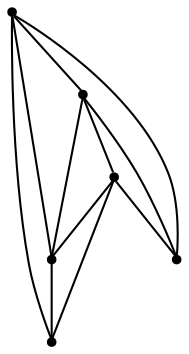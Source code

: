 graph {
  node [shape=point,comment="{\"directed\":false,\"doi\":\"10.1007/978-3-662-45803-7_25\",\"figure\":\"4\"}"]

  v0 [pos="928.38076793837,1867.3759666962617"]
  v1 [pos="1131.1519754858066,1681.48277160267"]
  v2 [pos="844.8914307758488,1805.4185231999465"]
  v3 [pos="677.9001588676456,1681.48277160267"]
  v4 [pos="940.3060346280379,1764.1092776880346"]
  v5 [pos="904.5260989888048,2073.934026013334"]

  v0 -- v1 [id="-1",pos="928.38076793837,1867.3759666962617 945.8235533678616,1867.3759666962617 945.8235533678616,1867.3759666962617 1131.1519754858066,1681.48277160267"]
  v3 -- v5 [id="-2",pos="677.9001588676456,1681.48277160267 904.5260989888048,2073.934026013334 904.5260989888048,2073.934026013334 904.5260989888048,2073.934026013334"]
  v3 -- v4 [id="-3",pos="677.9001588676456,1681.48277160267 940.3060346280379,1764.1092776880346 940.3060346280379,1764.1092776880346 940.3060346280379,1764.1092776880346"]
  v2 -- v3 [id="-5",pos="844.8914307758488,1805.4185231999465 827.4465457491639,1805.4185231999465 827.4465457491639,1805.4185231999465 677.9001588676456,1681.48277160267"]
  v1 -- v3 [id="-6",pos="1131.1519754858066,1681.48277160267 677.9001588676456,1681.48277160267 677.9001588676456,1681.48277160267 677.9001588676456,1681.48277160267"]
  v5 -- v1 [id="-7",pos="904.5260989888048,2073.934026013334 1131.1519754858066,1681.48277160267 1131.1519754858066,1681.48277160267 1131.1519754858066,1681.48277160267"]
  v4 -- v2 [id="-8",pos="940.3060346280379,1764.1092776880346 844.8914307758488,1805.4185231999465 844.8914307758488,1805.4185231999465 844.8914307758488,1805.4185231999465"]
  v4 -- v1 [id="-9",pos="940.3060346280379,1764.1092776880346 1131.1519754858066,1681.48277160267 1131.1519754858066,1681.48277160267 1131.1519754858066,1681.48277160267"]
  v0 -- v2 [id="-12",pos="928.38076793837,1867.3759666962617 844.8914307758488,1805.4185231999465 844.8914307758488,1805.4185231999465 844.8914307758488,1805.4185231999465"]
  v0 -- v5 [id="-51",pos="928.38076793837,1867.3759666962617 904.5260989888048,2073.934026013334 904.5260989888048,2073.934026013334 904.5260989888048,2073.934026013334"]
  v4 -- v0 [id="-52",pos="940.3060346280379,1764.1092776880346 928.38076793837,1867.3759666962617 928.38076793837,1867.3759666962617 928.38076793837,1867.3759666962617"]
}